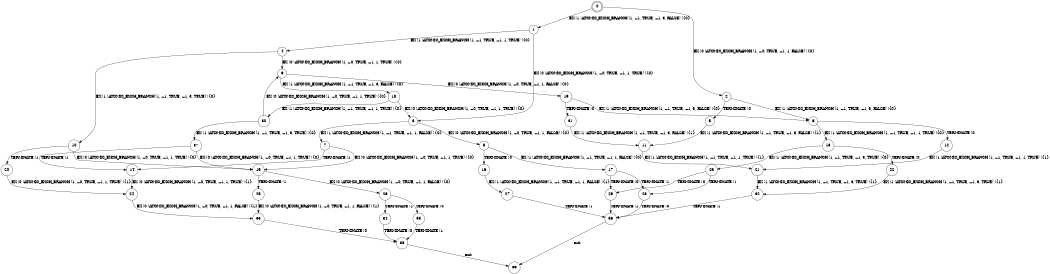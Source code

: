 digraph BCG {
size = "7, 10.5";
center = TRUE;
node [shape = circle];
0 [peripheries = 2];
0 -> 1 [label = "EX !1 !ATOMIC_EXCH_BRANCH (1, +1, TRUE, +1, 3, FALSE) !{0}"];
0 -> 2 [label = "EX !0 !ATOMIC_EXCH_BRANCH (1, +0, TRUE, +1, 1, FALSE) !{0}"];
1 -> 3 [label = "EX !0 !ATOMIC_EXCH_BRANCH (1, +0, TRUE, +1, 1, TRUE) !{0}"];
1 -> 4 [label = "EX !1 !ATOMIC_EXCH_BRANCH (1, +1, TRUE, +1, 1, TRUE) !{0}"];
2 -> 5 [label = "TERMINATE !0"];
2 -> 6 [label = "EX !1 !ATOMIC_EXCH_BRANCH (1, +1, TRUE, +1, 3, FALSE) !{0}"];
3 -> 7 [label = "EX !1 !ATOMIC_EXCH_BRANCH (1, +1, TRUE, +1, 1, FALSE) !{0}"];
3 -> 8 [label = "EX !0 !ATOMIC_EXCH_BRANCH (1, +0, TRUE, +1, 1, FALSE) !{0}"];
4 -> 9 [label = "EX !0 !ATOMIC_EXCH_BRANCH (1, +0, TRUE, +1, 1, TRUE) !{0}"];
4 -> 10 [label = "EX !1 !ATOMIC_EXCH_BRANCH (1, +1, TRUE, +1, 3, TRUE) !{0}"];
5 -> 11 [label = "EX !1 !ATOMIC_EXCH_BRANCH (1, +1, TRUE, +1, 3, FALSE) !{1}"];
6 -> 12 [label = "TERMINATE !0"];
6 -> 13 [label = "EX !1 !ATOMIC_EXCH_BRANCH (1, +1, TRUE, +1, 1, TRUE) !{0}"];
7 -> 14 [label = "TERMINATE !1"];
7 -> 15 [label = "EX !0 !ATOMIC_EXCH_BRANCH (1, +0, TRUE, +1, 1, TRUE) !{0}"];
8 -> 16 [label = "TERMINATE !0"];
8 -> 17 [label = "EX !1 !ATOMIC_EXCH_BRANCH (1, +1, TRUE, +1, 1, FALSE) !{0}"];
9 -> 18 [label = "EX !1 !ATOMIC_EXCH_BRANCH (1, +1, TRUE, +1, 3, FALSE) !{0}"];
9 -> 19 [label = "EX !0 !ATOMIC_EXCH_BRANCH (1, +0, TRUE, +1, 1, FALSE) !{0}"];
10 -> 20 [label = "TERMINATE !1"];
10 -> 15 [label = "EX !0 !ATOMIC_EXCH_BRANCH (1, +0, TRUE, +1, 1, TRUE) !{0}"];
11 -> 21 [label = "EX !1 !ATOMIC_EXCH_BRANCH (1, +1, TRUE, +1, 1, TRUE) !{1}"];
12 -> 21 [label = "EX !1 !ATOMIC_EXCH_BRANCH (1, +1, TRUE, +1, 1, TRUE) !{1}"];
13 -> 22 [label = "TERMINATE !0"];
13 -> 23 [label = "EX !1 !ATOMIC_EXCH_BRANCH (1, +1, TRUE, +1, 3, TRUE) !{0}"];
14 -> 24 [label = "EX !0 !ATOMIC_EXCH_BRANCH (1, +0, TRUE, +1, 1, TRUE) !{1}"];
15 -> 25 [label = "TERMINATE !1"];
15 -> 26 [label = "EX !0 !ATOMIC_EXCH_BRANCH (1, +0, TRUE, +1, 1, FALSE) !{0}"];
16 -> 27 [label = "EX !1 !ATOMIC_EXCH_BRANCH (1, +1, TRUE, +1, 1, FALSE) !{1}"];
17 -> 28 [label = "TERMINATE !1"];
17 -> 29 [label = "TERMINATE !0"];
18 -> 30 [label = "EX !1 !ATOMIC_EXCH_BRANCH (1, +1, TRUE, +1, 1, TRUE) !{0}"];
18 -> 3 [label = "EX !0 !ATOMIC_EXCH_BRANCH (1, +0, TRUE, +1, 1, TRUE) !{0}"];
19 -> 31 [label = "TERMINATE !0"];
19 -> 6 [label = "EX !1 !ATOMIC_EXCH_BRANCH (1, +1, TRUE, +1, 3, FALSE) !{0}"];
20 -> 24 [label = "EX !0 !ATOMIC_EXCH_BRANCH (1, +0, TRUE, +1, 1, TRUE) !{1}"];
21 -> 32 [label = "EX !1 !ATOMIC_EXCH_BRANCH (1, +1, TRUE, +1, 3, TRUE) !{1}"];
22 -> 32 [label = "EX !1 !ATOMIC_EXCH_BRANCH (1, +1, TRUE, +1, 3, TRUE) !{1}"];
23 -> 28 [label = "TERMINATE !1"];
23 -> 29 [label = "TERMINATE !0"];
24 -> 33 [label = "EX !0 !ATOMIC_EXCH_BRANCH (1, +0, TRUE, +1, 1, FALSE) !{1}"];
25 -> 33 [label = "EX !0 !ATOMIC_EXCH_BRANCH (1, +0, TRUE, +1, 1, FALSE) !{1}"];
26 -> 34 [label = "TERMINATE !1"];
26 -> 35 [label = "TERMINATE !0"];
27 -> 36 [label = "TERMINATE !1"];
28 -> 36 [label = "TERMINATE !0"];
29 -> 36 [label = "TERMINATE !1"];
30 -> 37 [label = "EX !1 !ATOMIC_EXCH_BRANCH (1, +1, TRUE, +1, 3, TRUE) !{0}"];
30 -> 9 [label = "EX !0 !ATOMIC_EXCH_BRANCH (1, +0, TRUE, +1, 1, TRUE) !{0}"];
31 -> 11 [label = "EX !1 !ATOMIC_EXCH_BRANCH (1, +1, TRUE, +1, 3, FALSE) !{1}"];
32 -> 36 [label = "TERMINATE !1"];
33 -> 38 [label = "TERMINATE !0"];
34 -> 38 [label = "TERMINATE !0"];
35 -> 38 [label = "TERMINATE !1"];
36 -> 39 [label = "exit"];
37 -> 14 [label = "TERMINATE !1"];
37 -> 15 [label = "EX !0 !ATOMIC_EXCH_BRANCH (1, +0, TRUE, +1, 1, TRUE) !{0}"];
38 -> 39 [label = "exit"];
}
